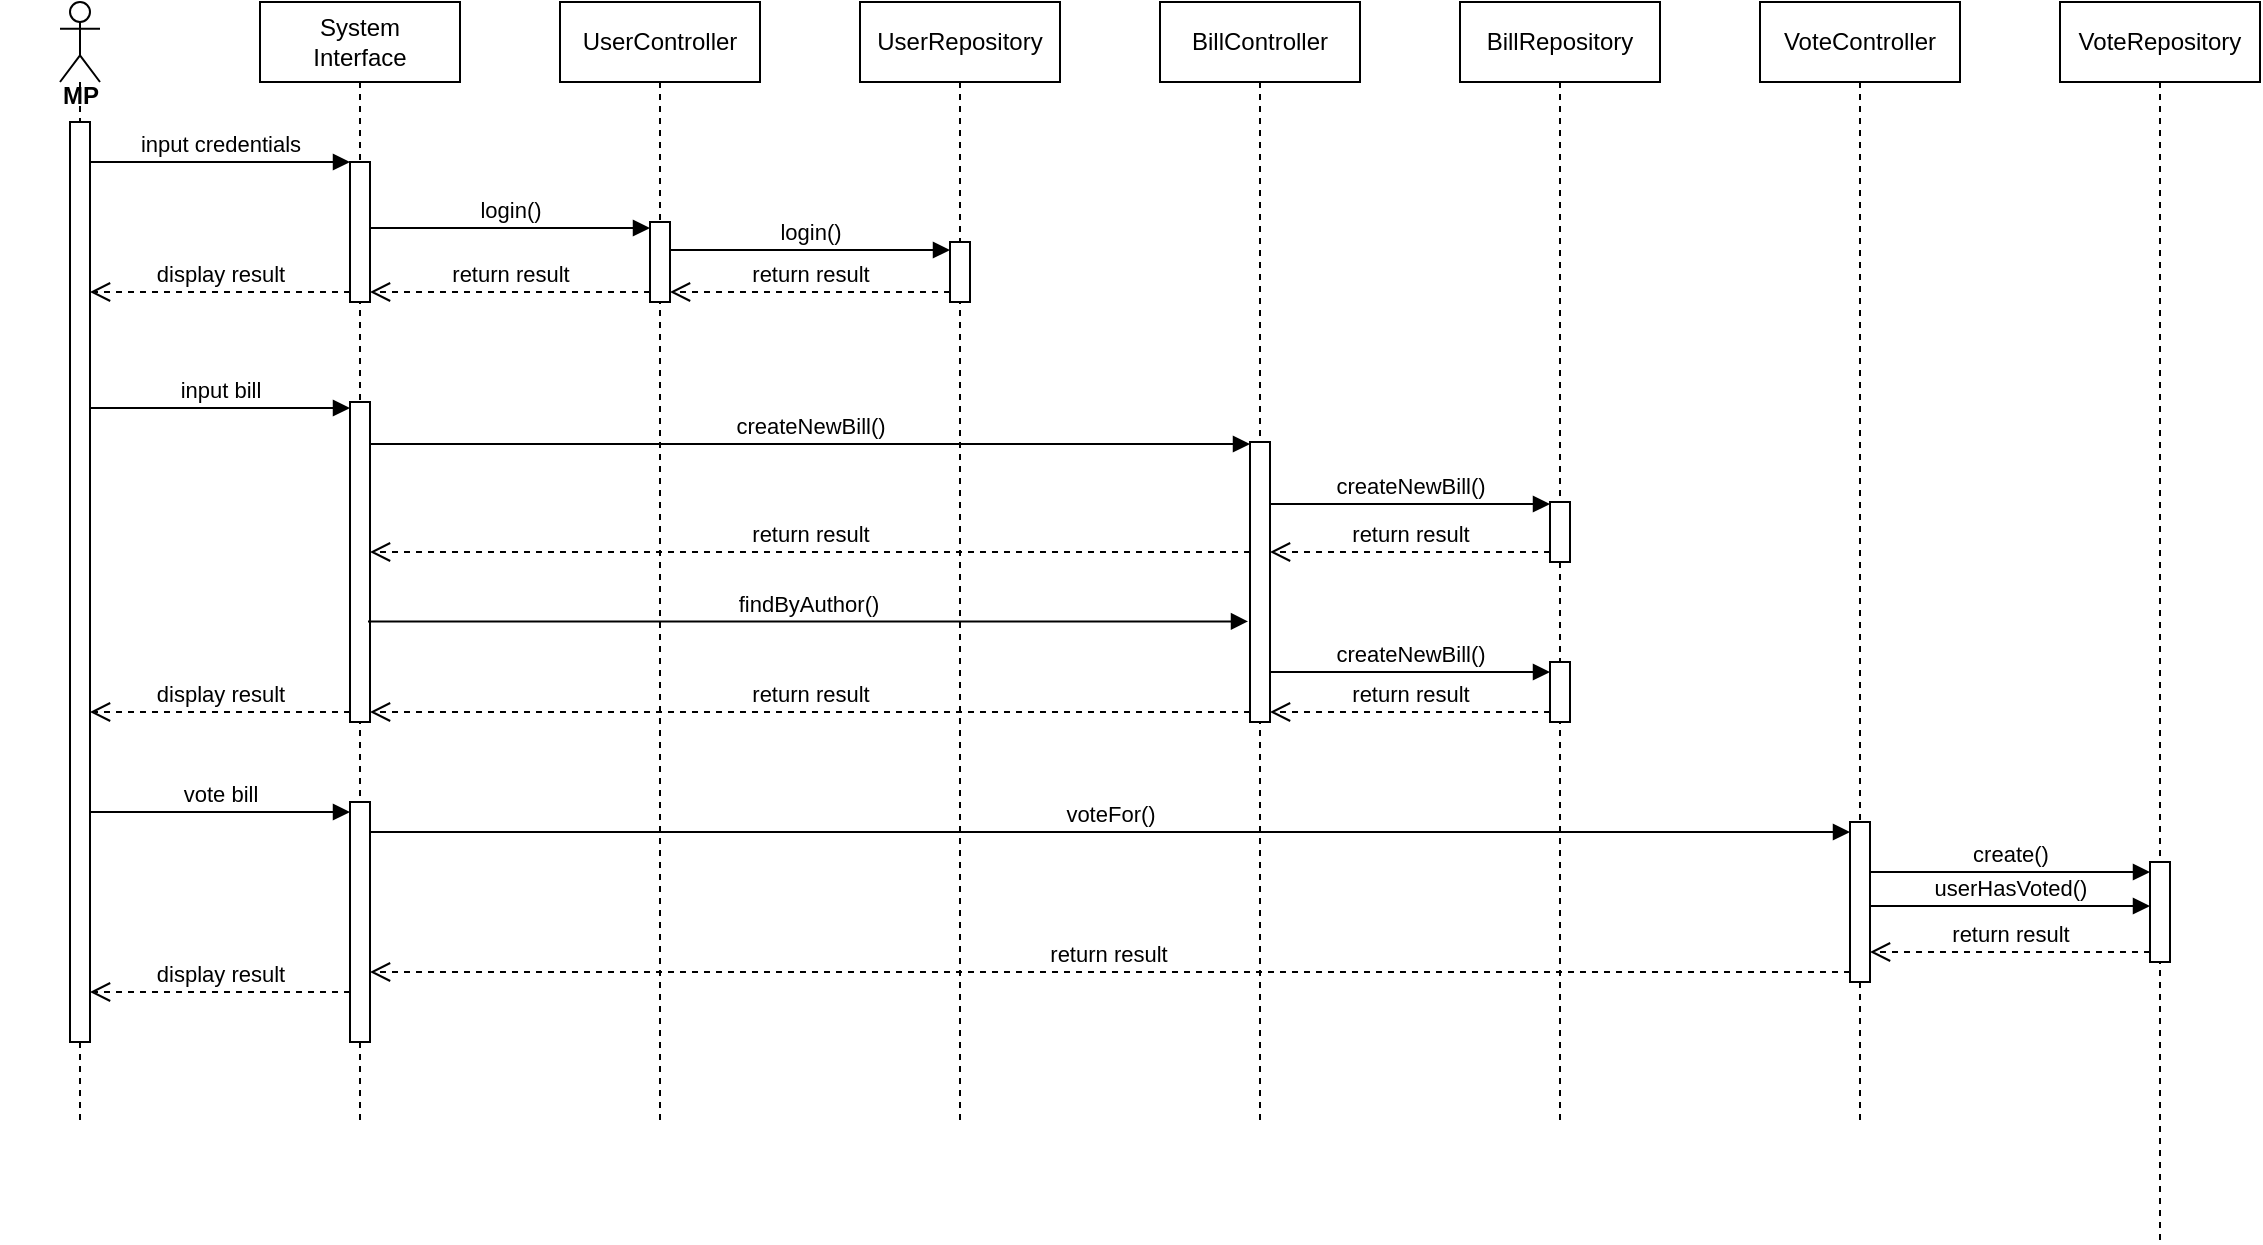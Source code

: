 <mxfile version="24.7.17">
  <diagram name="Page-1" id="2YBvvXClWsGukQMizWep">
    <mxGraphModel dx="1003" dy="583" grid="1" gridSize="10" guides="1" tooltips="1" connect="1" arrows="1" fold="1" page="1" pageScale="1" pageWidth="850" pageHeight="1100" math="0" shadow="0">
      <root>
        <mxCell id="0" />
        <mxCell id="1" parent="0" />
        <mxCell id="qaTfJwd2Is5HsQ_uWrR0-1" value="" style="shape=umlLifeline;perimeter=lifelinePerimeter;whiteSpace=wrap;html=1;container=1;dropTarget=0;collapsible=0;recursiveResize=0;outlineConnect=0;portConstraint=eastwest;newEdgeStyle={&quot;curved&quot;:0,&quot;rounded&quot;:0};participant=umlActor;" parent="1" vertex="1">
          <mxGeometry x="150" y="90" width="20" height="560" as="geometry" />
        </mxCell>
        <mxCell id="ICGuzP3V4i8K89JFIkeo-1" value="" style="html=1;points=[[0,0,0,0,5],[0,1,0,0,-5],[1,0,0,0,5],[1,1,0,0,-5]];perimeter=orthogonalPerimeter;outlineConnect=0;targetShapes=umlLifeline;portConstraint=eastwest;newEdgeStyle={&quot;curved&quot;:0,&quot;rounded&quot;:0};" vertex="1" parent="qaTfJwd2Is5HsQ_uWrR0-1">
          <mxGeometry x="5" y="60" width="10" height="460" as="geometry" />
        </mxCell>
        <mxCell id="qaTfJwd2Is5HsQ_uWrR0-2" value="System&lt;br&gt;Interface" style="shape=umlLifeline;perimeter=lifelinePerimeter;whiteSpace=wrap;html=1;container=1;dropTarget=0;collapsible=0;recursiveResize=0;outlineConnect=0;portConstraint=eastwest;newEdgeStyle={&quot;curved&quot;:0,&quot;rounded&quot;:0};" parent="1" vertex="1">
          <mxGeometry x="250" y="90" width="100" height="560" as="geometry" />
        </mxCell>
        <mxCell id="ICGuzP3V4i8K89JFIkeo-2" value="" style="html=1;points=[[0,0,0,0,5],[0,1,0,0,-5],[1,0,0,0,5],[1,1,0,0,-5]];perimeter=orthogonalPerimeter;outlineConnect=0;targetShapes=umlLifeline;portConstraint=eastwest;newEdgeStyle={&quot;curved&quot;:0,&quot;rounded&quot;:0};" vertex="1" parent="qaTfJwd2Is5HsQ_uWrR0-2">
          <mxGeometry x="45" y="80" width="10" height="70" as="geometry" />
        </mxCell>
        <mxCell id="ICGuzP3V4i8K89JFIkeo-12" value="" style="html=1;points=[[0,0,0,0,5],[0,1,0,0,-5],[1,0,0,0,5],[1,1,0,0,-5]];perimeter=orthogonalPerimeter;outlineConnect=0;targetShapes=umlLifeline;portConstraint=eastwest;newEdgeStyle={&quot;curved&quot;:0,&quot;rounded&quot;:0};" vertex="1" parent="qaTfJwd2Is5HsQ_uWrR0-2">
          <mxGeometry x="45" y="200" width="10" height="160" as="geometry" />
        </mxCell>
        <mxCell id="ICGuzP3V4i8K89JFIkeo-32" value="" style="html=1;points=[[0,0,0,0,5],[0,1,0,0,-5],[1,0,0,0,5],[1,1,0,0,-5]];perimeter=orthogonalPerimeter;outlineConnect=0;targetShapes=umlLifeline;portConstraint=eastwest;newEdgeStyle={&quot;curved&quot;:0,&quot;rounded&quot;:0};" vertex="1" parent="qaTfJwd2Is5HsQ_uWrR0-2">
          <mxGeometry x="45" y="400" width="10" height="120" as="geometry" />
        </mxCell>
        <mxCell id="qaTfJwd2Is5HsQ_uWrR0-3" value="UserController" style="shape=umlLifeline;perimeter=lifelinePerimeter;whiteSpace=wrap;html=1;container=1;dropTarget=0;collapsible=0;recursiveResize=0;outlineConnect=0;portConstraint=eastwest;newEdgeStyle={&quot;curved&quot;:0,&quot;rounded&quot;:0};" parent="1" vertex="1">
          <mxGeometry x="400" y="90" width="100" height="560" as="geometry" />
        </mxCell>
        <mxCell id="ICGuzP3V4i8K89JFIkeo-4" value="" style="html=1;points=[[0,0,0,0,5],[0,1,0,0,-5],[1,0,0,0,5],[1,1,0,0,-5]];perimeter=orthogonalPerimeter;outlineConnect=0;targetShapes=umlLifeline;portConstraint=eastwest;newEdgeStyle={&quot;curved&quot;:0,&quot;rounded&quot;:0};" vertex="1" parent="qaTfJwd2Is5HsQ_uWrR0-3">
          <mxGeometry x="45" y="110" width="10" height="40" as="geometry" />
        </mxCell>
        <mxCell id="qaTfJwd2Is5HsQ_uWrR0-4" value="UserRepository" style="shape=umlLifeline;perimeter=lifelinePerimeter;whiteSpace=wrap;html=1;container=1;dropTarget=0;collapsible=0;recursiveResize=0;outlineConnect=0;portConstraint=eastwest;newEdgeStyle={&quot;curved&quot;:0,&quot;rounded&quot;:0};" parent="1" vertex="1">
          <mxGeometry x="550" y="90" width="100" height="560" as="geometry" />
        </mxCell>
        <mxCell id="ICGuzP3V4i8K89JFIkeo-6" value="" style="html=1;points=[[0,0,0,0,5],[0,1,0,0,-5],[1,0,0,0,5],[1,1,0,0,-5]];perimeter=orthogonalPerimeter;outlineConnect=0;targetShapes=umlLifeline;portConstraint=eastwest;newEdgeStyle={&quot;curved&quot;:0,&quot;rounded&quot;:0};" vertex="1" parent="qaTfJwd2Is5HsQ_uWrR0-4">
          <mxGeometry x="45" y="120" width="10" height="30" as="geometry" />
        </mxCell>
        <mxCell id="ICGuzP3V4i8K89JFIkeo-3" value="input credentials" style="html=1;verticalAlign=bottom;endArrow=block;curved=0;rounded=0;" edge="1" parent="1">
          <mxGeometry width="80" relative="1" as="geometry">
            <mxPoint x="165" y="170" as="sourcePoint" />
            <mxPoint x="295" y="170" as="targetPoint" />
          </mxGeometry>
        </mxCell>
        <mxCell id="ICGuzP3V4i8K89JFIkeo-5" value="login()" style="html=1;verticalAlign=bottom;endArrow=block;curved=0;rounded=0;" edge="1" parent="1">
          <mxGeometry width="80" relative="1" as="geometry">
            <mxPoint x="305" y="203" as="sourcePoint" />
            <mxPoint x="445" y="203" as="targetPoint" />
          </mxGeometry>
        </mxCell>
        <mxCell id="ICGuzP3V4i8K89JFIkeo-7" value="login()" style="html=1;verticalAlign=bottom;endArrow=block;curved=0;rounded=0;" edge="1" parent="1">
          <mxGeometry width="80" relative="1" as="geometry">
            <mxPoint x="455" y="214" as="sourcePoint" />
            <mxPoint x="595" y="214" as="targetPoint" />
          </mxGeometry>
        </mxCell>
        <mxCell id="ICGuzP3V4i8K89JFIkeo-8" value="return result" style="html=1;verticalAlign=bottom;endArrow=open;dashed=1;endSize=8;curved=0;rounded=0;exitX=0;exitY=1;exitDx=0;exitDy=-5;exitPerimeter=0;" edge="1" parent="1" source="ICGuzP3V4i8K89JFIkeo-6" target="ICGuzP3V4i8K89JFIkeo-4">
          <mxGeometry relative="1" as="geometry">
            <mxPoint x="595" y="234" as="sourcePoint" />
            <mxPoint x="515" y="234" as="targetPoint" />
          </mxGeometry>
        </mxCell>
        <mxCell id="ICGuzP3V4i8K89JFIkeo-9" value="return result" style="html=1;verticalAlign=bottom;endArrow=open;dashed=1;endSize=8;curved=0;rounded=0;exitX=0;exitY=1;exitDx=0;exitDy=-5;exitPerimeter=0;entryX=1;entryY=1;entryDx=0;entryDy=-5;entryPerimeter=0;" edge="1" parent="1" source="ICGuzP3V4i8K89JFIkeo-4" target="ICGuzP3V4i8K89JFIkeo-2">
          <mxGeometry relative="1" as="geometry">
            <mxPoint x="440" y="230" as="sourcePoint" />
            <mxPoint x="300" y="230" as="targetPoint" />
          </mxGeometry>
        </mxCell>
        <mxCell id="ICGuzP3V4i8K89JFIkeo-10" value="display result" style="html=1;verticalAlign=bottom;endArrow=open;dashed=1;endSize=8;curved=0;rounded=0;exitX=0;exitY=1;exitDx=0;exitDy=-5;exitPerimeter=0;" edge="1" parent="1" source="ICGuzP3V4i8K89JFIkeo-2" target="ICGuzP3V4i8K89JFIkeo-1">
          <mxGeometry relative="1" as="geometry">
            <mxPoint x="290" y="230" as="sourcePoint" />
            <mxPoint x="160" y="230" as="targetPoint" />
          </mxGeometry>
        </mxCell>
        <mxCell id="ICGuzP3V4i8K89JFIkeo-13" value="input bill" style="html=1;verticalAlign=bottom;endArrow=block;curved=0;rounded=0;" edge="1" parent="1">
          <mxGeometry width="80" relative="1" as="geometry">
            <mxPoint x="165" y="293" as="sourcePoint" />
            <mxPoint x="295" y="293" as="targetPoint" />
          </mxGeometry>
        </mxCell>
        <mxCell id="ICGuzP3V4i8K89JFIkeo-14" value="BillController" style="shape=umlLifeline;perimeter=lifelinePerimeter;whiteSpace=wrap;html=1;container=1;dropTarget=0;collapsible=0;recursiveResize=0;outlineConnect=0;portConstraint=eastwest;newEdgeStyle={&quot;curved&quot;:0,&quot;rounded&quot;:0};" vertex="1" parent="1">
          <mxGeometry x="700" y="90" width="100" height="560" as="geometry" />
        </mxCell>
        <mxCell id="ICGuzP3V4i8K89JFIkeo-16" value="" style="html=1;points=[[0,0,0,0,5],[0,1,0,0,-5],[1,0,0,0,5],[1,1,0,0,-5]];perimeter=orthogonalPerimeter;outlineConnect=0;targetShapes=umlLifeline;portConstraint=eastwest;newEdgeStyle={&quot;curved&quot;:0,&quot;rounded&quot;:0};" vertex="1" parent="ICGuzP3V4i8K89JFIkeo-14">
          <mxGeometry x="45" y="220" width="10" height="140" as="geometry" />
        </mxCell>
        <mxCell id="ICGuzP3V4i8K89JFIkeo-15" value="BillRepository" style="shape=umlLifeline;perimeter=lifelinePerimeter;whiteSpace=wrap;html=1;container=1;dropTarget=0;collapsible=0;recursiveResize=0;outlineConnect=0;portConstraint=eastwest;newEdgeStyle={&quot;curved&quot;:0,&quot;rounded&quot;:0};" vertex="1" parent="1">
          <mxGeometry x="850" y="90" width="100" height="560" as="geometry" />
        </mxCell>
        <mxCell id="ICGuzP3V4i8K89JFIkeo-18" value="" style="html=1;points=[[0,0,0,0,5],[0,1,0,0,-5],[1,0,0,0,5],[1,1,0,0,-5]];perimeter=orthogonalPerimeter;outlineConnect=0;targetShapes=umlLifeline;portConstraint=eastwest;newEdgeStyle={&quot;curved&quot;:0,&quot;rounded&quot;:0};" vertex="1" parent="ICGuzP3V4i8K89JFIkeo-15">
          <mxGeometry x="45" y="250" width="10" height="30" as="geometry" />
        </mxCell>
        <mxCell id="ICGuzP3V4i8K89JFIkeo-23" value="" style="html=1;points=[[0,0,0,0,5],[0,1,0,0,-5],[1,0,0,0,5],[1,1,0,0,-5]];perimeter=orthogonalPerimeter;outlineConnect=0;targetShapes=umlLifeline;portConstraint=eastwest;newEdgeStyle={&quot;curved&quot;:0,&quot;rounded&quot;:0};" vertex="1" parent="ICGuzP3V4i8K89JFIkeo-15">
          <mxGeometry x="45" y="330" width="10" height="30" as="geometry" />
        </mxCell>
        <mxCell id="ICGuzP3V4i8K89JFIkeo-17" value="createNewBill()" style="html=1;verticalAlign=bottom;endArrow=block;curved=0;rounded=0;" edge="1" parent="1">
          <mxGeometry width="80" relative="1" as="geometry">
            <mxPoint x="305" y="311" as="sourcePoint" />
            <mxPoint x="745.0" y="311" as="targetPoint" />
          </mxGeometry>
        </mxCell>
        <mxCell id="ICGuzP3V4i8K89JFIkeo-19" value="createNewBill()" style="html=1;verticalAlign=bottom;endArrow=block;curved=0;rounded=0;" edge="1" parent="1">
          <mxGeometry width="80" relative="1" as="geometry">
            <mxPoint x="755.0" y="341" as="sourcePoint" />
            <mxPoint x="895" y="341" as="targetPoint" />
          </mxGeometry>
        </mxCell>
        <mxCell id="ICGuzP3V4i8K89JFIkeo-20" value="return result" style="html=1;verticalAlign=bottom;endArrow=open;dashed=1;endSize=8;curved=0;rounded=0;exitX=0;exitY=1;exitDx=0;exitDy=-5;exitPerimeter=0;" edge="1" parent="1" source="ICGuzP3V4i8K89JFIkeo-18" target="ICGuzP3V4i8K89JFIkeo-16">
          <mxGeometry relative="1" as="geometry">
            <mxPoint x="900" y="360" as="sourcePoint" />
            <mxPoint x="760" y="360" as="targetPoint" />
          </mxGeometry>
        </mxCell>
        <mxCell id="ICGuzP3V4i8K89JFIkeo-21" value="return result" style="html=1;verticalAlign=bottom;endArrow=open;dashed=1;endSize=8;curved=0;rounded=0;exitX=0;exitY=1;exitDx=0;exitDy=-5;exitPerimeter=0;" edge="1" parent="1">
          <mxGeometry relative="1" as="geometry">
            <mxPoint x="745.0" y="365" as="sourcePoint" />
            <mxPoint x="305" y="365" as="targetPoint" />
          </mxGeometry>
        </mxCell>
        <mxCell id="ICGuzP3V4i8K89JFIkeo-22" value="findByAuthor()" style="html=1;verticalAlign=bottom;endArrow=block;curved=0;rounded=0;" edge="1" parent="1">
          <mxGeometry width="80" relative="1" as="geometry">
            <mxPoint x="304" y="399.72" as="sourcePoint" />
            <mxPoint x="744.0" y="399.72" as="targetPoint" />
          </mxGeometry>
        </mxCell>
        <mxCell id="ICGuzP3V4i8K89JFIkeo-24" value="createNewBill()" style="html=1;verticalAlign=bottom;endArrow=block;curved=0;rounded=0;entryX=0;entryY=0;entryDx=0;entryDy=5;entryPerimeter=0;" edge="1" parent="1" source="ICGuzP3V4i8K89JFIkeo-16" target="ICGuzP3V4i8K89JFIkeo-23">
          <mxGeometry width="80" relative="1" as="geometry">
            <mxPoint x="750.0" y="424.72" as="sourcePoint" />
            <mxPoint x="890" y="424.72" as="targetPoint" />
          </mxGeometry>
        </mxCell>
        <mxCell id="ICGuzP3V4i8K89JFIkeo-25" value="return result" style="html=1;verticalAlign=bottom;endArrow=open;dashed=1;endSize=8;curved=0;rounded=0;exitX=0;exitY=1;exitDx=0;exitDy=-5;exitPerimeter=0;entryX=1;entryY=1;entryDx=0;entryDy=-5;entryPerimeter=0;" edge="1" parent="1" source="ICGuzP3V4i8K89JFIkeo-23" target="ICGuzP3V4i8K89JFIkeo-16">
          <mxGeometry x="0.004" relative="1" as="geometry">
            <mxPoint x="890" y="450" as="sourcePoint" />
            <mxPoint x="750" y="450" as="targetPoint" />
            <mxPoint as="offset" />
          </mxGeometry>
        </mxCell>
        <mxCell id="ICGuzP3V4i8K89JFIkeo-26" value="return result" style="html=1;verticalAlign=bottom;endArrow=open;dashed=1;endSize=8;curved=0;rounded=0;exitX=0;exitY=1;exitDx=0;exitDy=-5;exitPerimeter=0;entryX=1;entryY=1;entryDx=0;entryDy=-5;entryPerimeter=0;" edge="1" parent="1" source="ICGuzP3V4i8K89JFIkeo-16" target="ICGuzP3V4i8K89JFIkeo-12">
          <mxGeometry relative="1" as="geometry">
            <mxPoint x="750.0" y="440" as="sourcePoint" />
            <mxPoint x="310" y="440" as="targetPoint" />
          </mxGeometry>
        </mxCell>
        <mxCell id="ICGuzP3V4i8K89JFIkeo-27" value="display result" style="html=1;verticalAlign=bottom;endArrow=open;dashed=1;endSize=8;curved=0;rounded=0;exitX=0;exitY=1;exitDx=0;exitDy=-5;exitPerimeter=0;" edge="1" parent="1" source="ICGuzP3V4i8K89JFIkeo-12" target="ICGuzP3V4i8K89JFIkeo-1">
          <mxGeometry relative="1" as="geometry">
            <mxPoint x="300" y="440" as="sourcePoint" />
            <mxPoint x="170" y="440" as="targetPoint" />
          </mxGeometry>
        </mxCell>
        <mxCell id="ICGuzP3V4i8K89JFIkeo-28" value="VoteController" style="shape=umlLifeline;perimeter=lifelinePerimeter;whiteSpace=wrap;html=1;container=1;dropTarget=0;collapsible=0;recursiveResize=0;outlineConnect=0;portConstraint=eastwest;newEdgeStyle={&quot;curved&quot;:0,&quot;rounded&quot;:0};" vertex="1" parent="1">
          <mxGeometry x="1000" y="90" width="100" height="560" as="geometry" />
        </mxCell>
        <mxCell id="ICGuzP3V4i8K89JFIkeo-29" value="" style="html=1;points=[[0,0,0,0,5],[0,1,0,0,-5],[1,0,0,0,5],[1,1,0,0,-5]];perimeter=orthogonalPerimeter;outlineConnect=0;targetShapes=umlLifeline;portConstraint=eastwest;newEdgeStyle={&quot;curved&quot;:0,&quot;rounded&quot;:0};" vertex="1" parent="ICGuzP3V4i8K89JFIkeo-28">
          <mxGeometry x="45" y="410" width="10" height="80" as="geometry" />
        </mxCell>
        <mxCell id="ICGuzP3V4i8K89JFIkeo-30" value="VoteRepository" style="shape=umlLifeline;perimeter=lifelinePerimeter;whiteSpace=wrap;html=1;container=1;dropTarget=0;collapsible=0;recursiveResize=0;outlineConnect=0;portConstraint=eastwest;newEdgeStyle={&quot;curved&quot;:0,&quot;rounded&quot;:0};" vertex="1" parent="1">
          <mxGeometry x="1150" y="90" width="100" height="620" as="geometry" />
        </mxCell>
        <mxCell id="ICGuzP3V4i8K89JFIkeo-31" value="" style="html=1;points=[[0,0,0,0,5],[0,1,0,0,-5],[1,0,0,0,5],[1,1,0,0,-5]];perimeter=orthogonalPerimeter;outlineConnect=0;targetShapes=umlLifeline;portConstraint=eastwest;newEdgeStyle={&quot;curved&quot;:0,&quot;rounded&quot;:0};" vertex="1" parent="ICGuzP3V4i8K89JFIkeo-30">
          <mxGeometry x="45" y="430" width="10" height="50" as="geometry" />
        </mxCell>
        <mxCell id="ICGuzP3V4i8K89JFIkeo-33" value="vote bill" style="html=1;verticalAlign=bottom;endArrow=block;curved=0;rounded=0;entryX=0;entryY=0;entryDx=0;entryDy=5;entryPerimeter=0;" edge="1" parent="1" source="ICGuzP3V4i8K89JFIkeo-1" target="ICGuzP3V4i8K89JFIkeo-32">
          <mxGeometry width="80" relative="1" as="geometry">
            <mxPoint x="170" y="500" as="sourcePoint" />
            <mxPoint x="300" y="500" as="targetPoint" />
          </mxGeometry>
        </mxCell>
        <mxCell id="ICGuzP3V4i8K89JFIkeo-34" value="voteFor()" style="html=1;verticalAlign=bottom;endArrow=block;curved=0;rounded=0;entryX=0;entryY=0;entryDx=0;entryDy=5;entryPerimeter=0;" edge="1" parent="1" source="ICGuzP3V4i8K89JFIkeo-32" target="ICGuzP3V4i8K89JFIkeo-29">
          <mxGeometry width="80" relative="1" as="geometry">
            <mxPoint x="310" y="510" as="sourcePoint" />
            <mxPoint x="750.0" y="510" as="targetPoint" />
          </mxGeometry>
        </mxCell>
        <mxCell id="ICGuzP3V4i8K89JFIkeo-36" value="create()" style="html=1;verticalAlign=bottom;endArrow=block;curved=0;rounded=0;entryX=0;entryY=0;entryDx=0;entryDy=5;entryPerimeter=0;" edge="1" parent="1" source="ICGuzP3V4i8K89JFIkeo-29" target="ICGuzP3V4i8K89JFIkeo-31">
          <mxGeometry width="80" relative="1" as="geometry">
            <mxPoint x="1050" y="530" as="sourcePoint" />
            <mxPoint x="1190" y="530" as="targetPoint" />
          </mxGeometry>
        </mxCell>
        <mxCell id="ICGuzP3V4i8K89JFIkeo-37" value="userHasVoted()" style="html=1;verticalAlign=bottom;endArrow=block;curved=0;rounded=0;" edge="1" parent="1" target="ICGuzP3V4i8K89JFIkeo-31">
          <mxGeometry width="80" relative="1" as="geometry">
            <mxPoint x="1055" y="542" as="sourcePoint" />
            <mxPoint x="1190" y="540" as="targetPoint" />
          </mxGeometry>
        </mxCell>
        <mxCell id="ICGuzP3V4i8K89JFIkeo-38" value="return result" style="html=1;verticalAlign=bottom;endArrow=open;dashed=1;endSize=8;curved=0;rounded=0;exitX=0;exitY=1;exitDx=0;exitDy=-5;exitPerimeter=0;" edge="1" parent="1" source="ICGuzP3V4i8K89JFIkeo-31" target="ICGuzP3V4i8K89JFIkeo-29">
          <mxGeometry x="0.004" relative="1" as="geometry">
            <mxPoint x="1200" y="570" as="sourcePoint" />
            <mxPoint x="1060" y="570" as="targetPoint" />
            <mxPoint as="offset" />
          </mxGeometry>
        </mxCell>
        <mxCell id="ICGuzP3V4i8K89JFIkeo-39" value="return result" style="html=1;verticalAlign=bottom;endArrow=open;dashed=1;endSize=8;curved=0;rounded=0;exitX=0;exitY=1;exitDx=0;exitDy=-5;exitPerimeter=0;" edge="1" parent="1" source="ICGuzP3V4i8K89JFIkeo-29" target="ICGuzP3V4i8K89JFIkeo-32">
          <mxGeometry x="0.004" relative="1" as="geometry">
            <mxPoint x="1040" y="570" as="sourcePoint" />
            <mxPoint x="900" y="570" as="targetPoint" />
            <mxPoint as="offset" />
          </mxGeometry>
        </mxCell>
        <mxCell id="ICGuzP3V4i8K89JFIkeo-40" value="display result" style="html=1;verticalAlign=bottom;endArrow=open;dashed=1;endSize=8;curved=0;rounded=0;" edge="1" parent="1">
          <mxGeometry relative="1" as="geometry">
            <mxPoint x="295" y="585" as="sourcePoint" />
            <mxPoint x="165" y="585" as="targetPoint" />
          </mxGeometry>
        </mxCell>
        <mxCell id="ICGuzP3V4i8K89JFIkeo-41" value="MP" style="text;align=center;fontStyle=1;verticalAlign=middle;spacingLeft=3;spacingRight=3;strokeColor=none;rotatable=0;points=[[0,0.5],[1,0.5]];portConstraint=eastwest;html=1;" vertex="1" parent="1">
          <mxGeometry x="120" y="124" width="80" height="26" as="geometry" />
        </mxCell>
      </root>
    </mxGraphModel>
  </diagram>
</mxfile>
